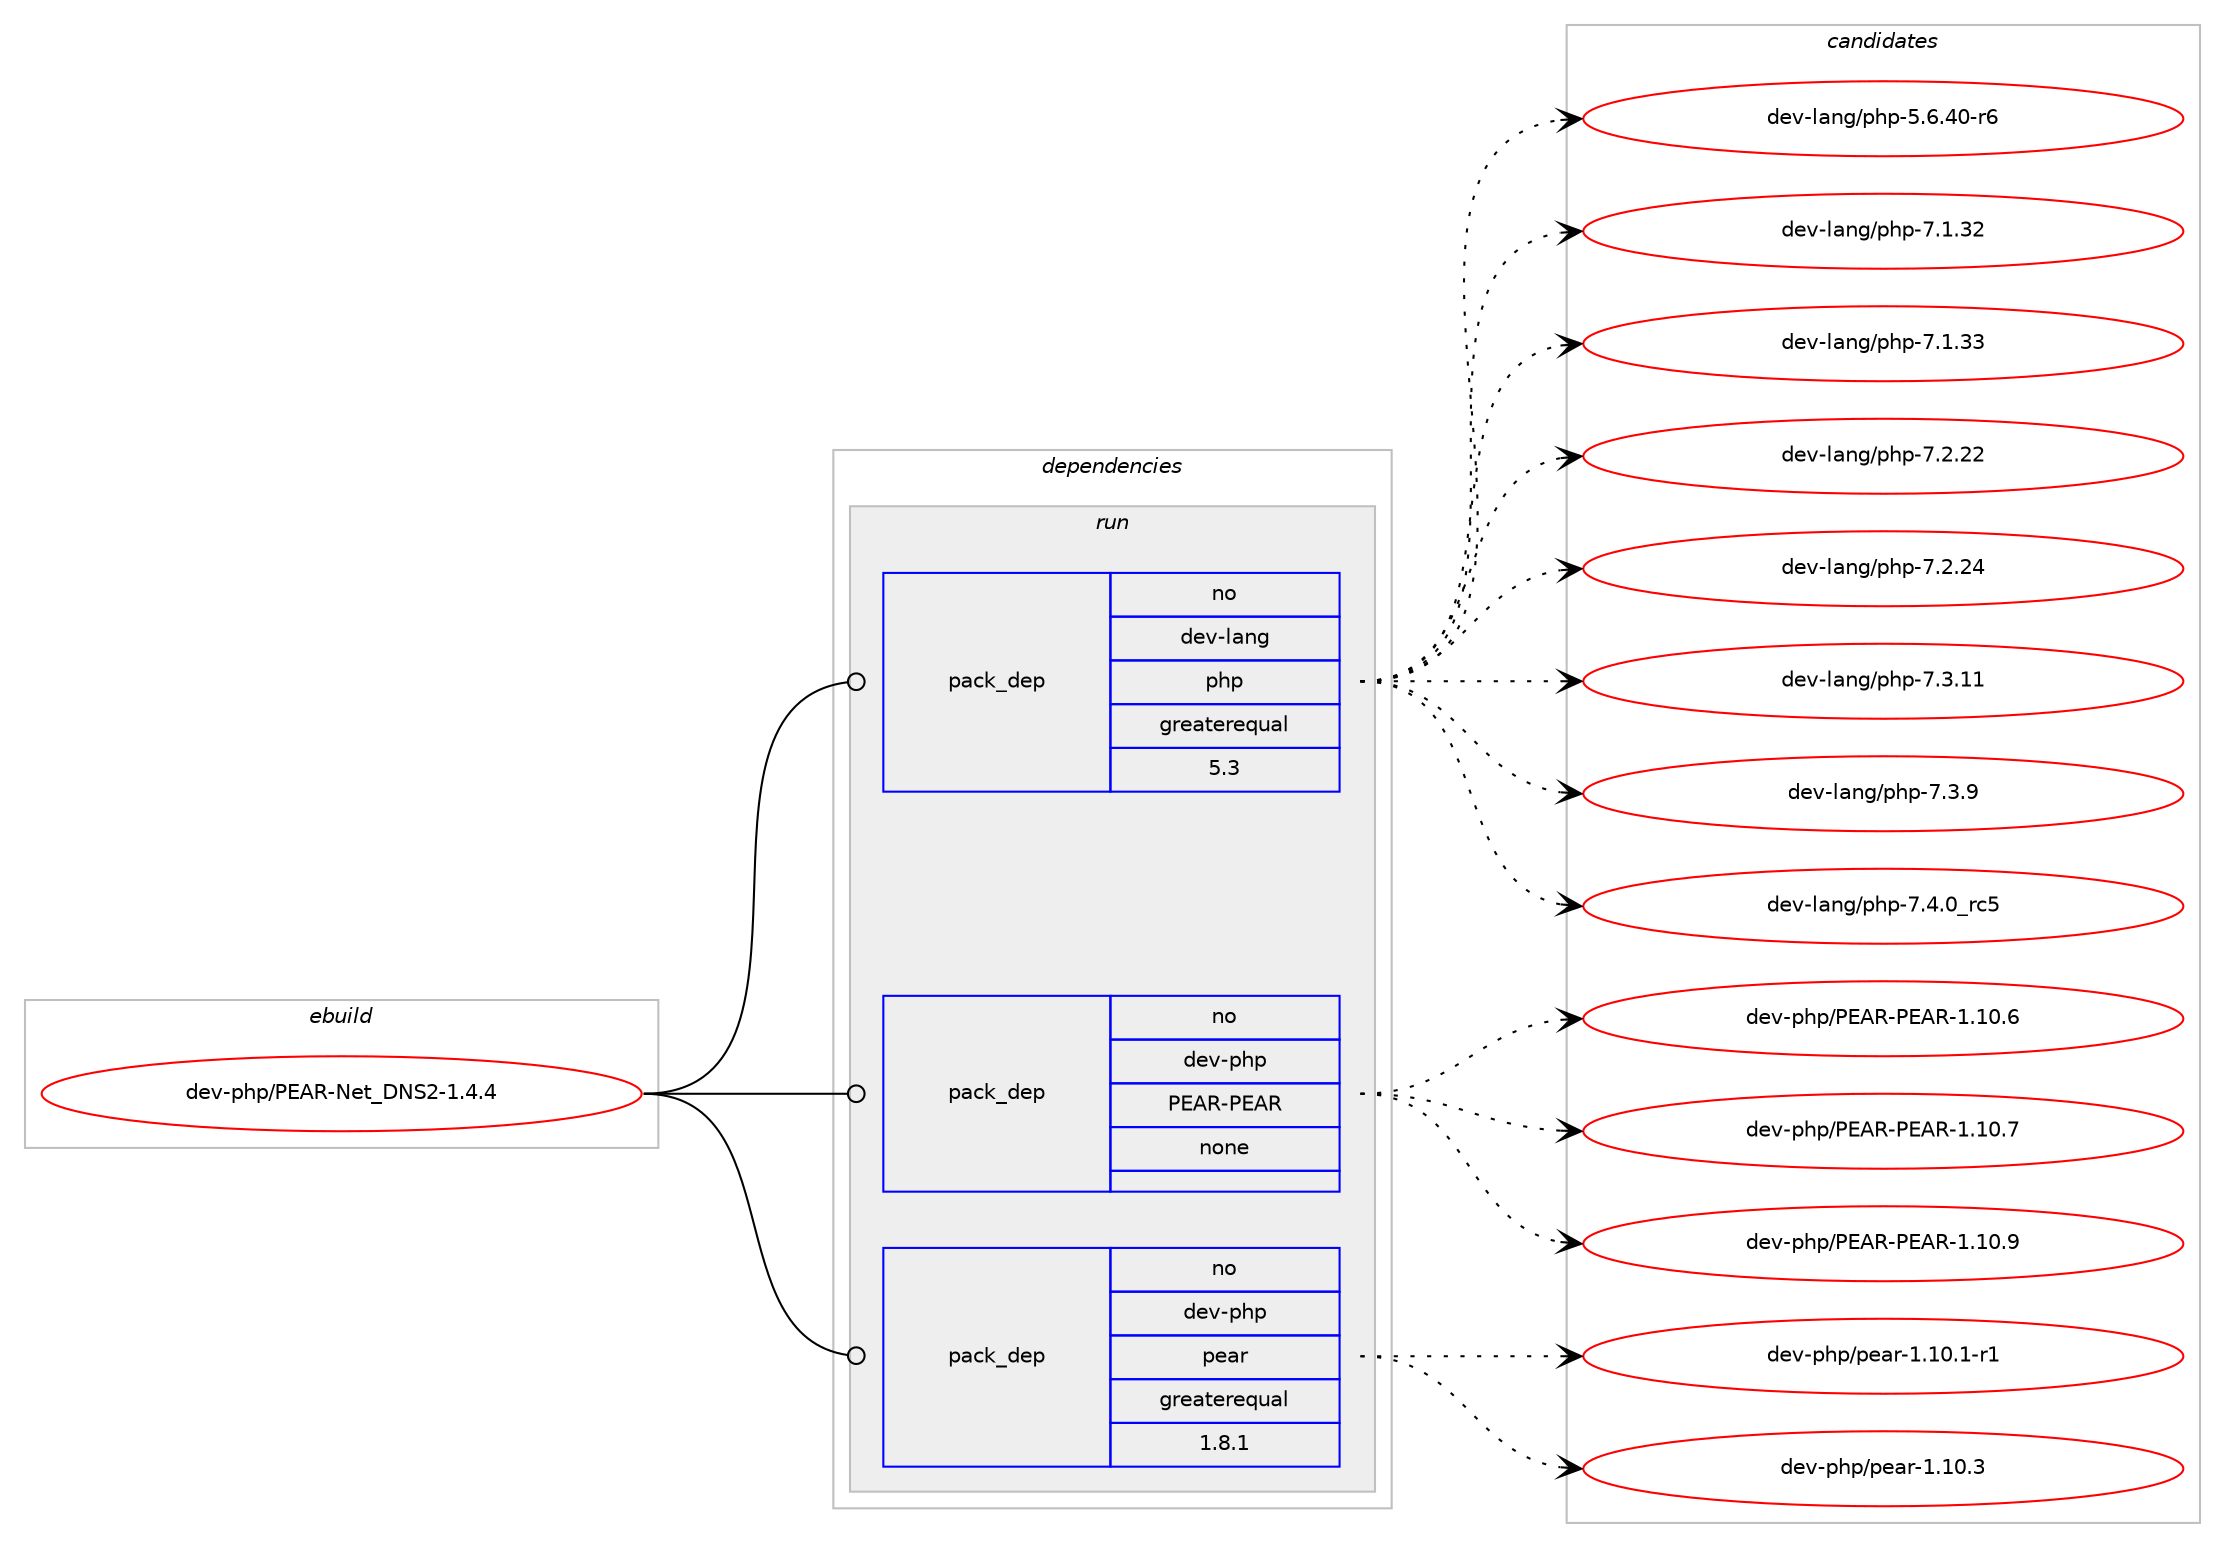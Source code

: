 digraph prolog {

# *************
# Graph options
# *************

newrank=true;
concentrate=true;
compound=true;
graph [rankdir=LR,fontname=Helvetica,fontsize=10,ranksep=1.5];#, ranksep=2.5, nodesep=0.2];
edge  [arrowhead=vee];
node  [fontname=Helvetica,fontsize=10];

# **********
# The ebuild
# **********

subgraph cluster_leftcol {
color=gray;
rank=same;
label=<<i>ebuild</i>>;
id [label="dev-php/PEAR-Net_DNS2-1.4.4", color=red, width=4, href="../dev-php/PEAR-Net_DNS2-1.4.4.svg"];
}

# ****************
# The dependencies
# ****************

subgraph cluster_midcol {
color=gray;
label=<<i>dependencies</i>>;
subgraph cluster_compile {
fillcolor="#eeeeee";
style=filled;
label=<<i>compile</i>>;
}
subgraph cluster_compileandrun {
fillcolor="#eeeeee";
style=filled;
label=<<i>compile and run</i>>;
}
subgraph cluster_run {
fillcolor="#eeeeee";
style=filled;
label=<<i>run</i>>;
subgraph pack442745 {
dependency589102 [label=<<TABLE BORDER="0" CELLBORDER="1" CELLSPACING="0" CELLPADDING="4" WIDTH="220"><TR><TD ROWSPAN="6" CELLPADDING="30">pack_dep</TD></TR><TR><TD WIDTH="110">no</TD></TR><TR><TD>dev-lang</TD></TR><TR><TD>php</TD></TR><TR><TD>greaterequal</TD></TR><TR><TD>5.3</TD></TR></TABLE>>, shape=none, color=blue];
}
id:e -> dependency589102:w [weight=20,style="solid",arrowhead="odot"];
subgraph pack442746 {
dependency589103 [label=<<TABLE BORDER="0" CELLBORDER="1" CELLSPACING="0" CELLPADDING="4" WIDTH="220"><TR><TD ROWSPAN="6" CELLPADDING="30">pack_dep</TD></TR><TR><TD WIDTH="110">no</TD></TR><TR><TD>dev-php</TD></TR><TR><TD>PEAR-PEAR</TD></TR><TR><TD>none</TD></TR><TR><TD></TD></TR></TABLE>>, shape=none, color=blue];
}
id:e -> dependency589103:w [weight=20,style="solid",arrowhead="odot"];
subgraph pack442747 {
dependency589104 [label=<<TABLE BORDER="0" CELLBORDER="1" CELLSPACING="0" CELLPADDING="4" WIDTH="220"><TR><TD ROWSPAN="6" CELLPADDING="30">pack_dep</TD></TR><TR><TD WIDTH="110">no</TD></TR><TR><TD>dev-php</TD></TR><TR><TD>pear</TD></TR><TR><TD>greaterequal</TD></TR><TR><TD>1.8.1</TD></TR></TABLE>>, shape=none, color=blue];
}
id:e -> dependency589104:w [weight=20,style="solid",arrowhead="odot"];
}
}

# **************
# The candidates
# **************

subgraph cluster_choices {
rank=same;
color=gray;
label=<<i>candidates</i>>;

subgraph choice442745 {
color=black;
nodesep=1;
choice100101118451089711010347112104112455346544652484511454 [label="dev-lang/php-5.6.40-r6", color=red, width=4,href="../dev-lang/php-5.6.40-r6.svg"];
choice10010111845108971101034711210411245554649465150 [label="dev-lang/php-7.1.32", color=red, width=4,href="../dev-lang/php-7.1.32.svg"];
choice10010111845108971101034711210411245554649465151 [label="dev-lang/php-7.1.33", color=red, width=4,href="../dev-lang/php-7.1.33.svg"];
choice10010111845108971101034711210411245554650465050 [label="dev-lang/php-7.2.22", color=red, width=4,href="../dev-lang/php-7.2.22.svg"];
choice10010111845108971101034711210411245554650465052 [label="dev-lang/php-7.2.24", color=red, width=4,href="../dev-lang/php-7.2.24.svg"];
choice10010111845108971101034711210411245554651464949 [label="dev-lang/php-7.3.11", color=red, width=4,href="../dev-lang/php-7.3.11.svg"];
choice100101118451089711010347112104112455546514657 [label="dev-lang/php-7.3.9", color=red, width=4,href="../dev-lang/php-7.3.9.svg"];
choice100101118451089711010347112104112455546524648951149953 [label="dev-lang/php-7.4.0_rc5", color=red, width=4,href="../dev-lang/php-7.4.0_rc5.svg"];
dependency589102:e -> choice100101118451089711010347112104112455346544652484511454:w [style=dotted,weight="100"];
dependency589102:e -> choice10010111845108971101034711210411245554649465150:w [style=dotted,weight="100"];
dependency589102:e -> choice10010111845108971101034711210411245554649465151:w [style=dotted,weight="100"];
dependency589102:e -> choice10010111845108971101034711210411245554650465050:w [style=dotted,weight="100"];
dependency589102:e -> choice10010111845108971101034711210411245554650465052:w [style=dotted,weight="100"];
dependency589102:e -> choice10010111845108971101034711210411245554651464949:w [style=dotted,weight="100"];
dependency589102:e -> choice100101118451089711010347112104112455546514657:w [style=dotted,weight="100"];
dependency589102:e -> choice100101118451089711010347112104112455546524648951149953:w [style=dotted,weight="100"];
}
subgraph choice442746 {
color=black;
nodesep=1;
choice100101118451121041124780696582458069658245494649484654 [label="dev-php/PEAR-PEAR-1.10.6", color=red, width=4,href="../dev-php/PEAR-PEAR-1.10.6.svg"];
choice100101118451121041124780696582458069658245494649484655 [label="dev-php/PEAR-PEAR-1.10.7", color=red, width=4,href="../dev-php/PEAR-PEAR-1.10.7.svg"];
choice100101118451121041124780696582458069658245494649484657 [label="dev-php/PEAR-PEAR-1.10.9", color=red, width=4,href="../dev-php/PEAR-PEAR-1.10.9.svg"];
dependency589103:e -> choice100101118451121041124780696582458069658245494649484654:w [style=dotted,weight="100"];
dependency589103:e -> choice100101118451121041124780696582458069658245494649484655:w [style=dotted,weight="100"];
dependency589103:e -> choice100101118451121041124780696582458069658245494649484657:w [style=dotted,weight="100"];
}
subgraph choice442747 {
color=black;
nodesep=1;
choice100101118451121041124711210197114454946494846494511449 [label="dev-php/pear-1.10.1-r1", color=red, width=4,href="../dev-php/pear-1.10.1-r1.svg"];
choice10010111845112104112471121019711445494649484651 [label="dev-php/pear-1.10.3", color=red, width=4,href="../dev-php/pear-1.10.3.svg"];
dependency589104:e -> choice100101118451121041124711210197114454946494846494511449:w [style=dotted,weight="100"];
dependency589104:e -> choice10010111845112104112471121019711445494649484651:w [style=dotted,weight="100"];
}
}

}
